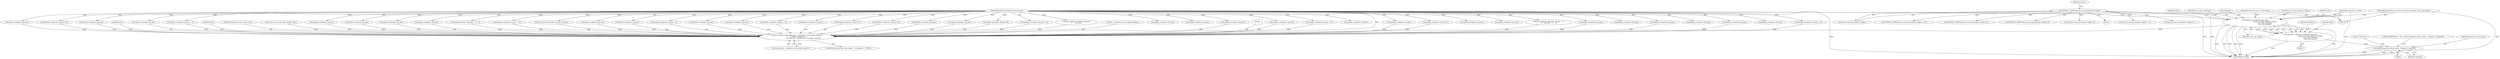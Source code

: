 digraph "0_tcpdump_3c8a2b0e91d8d8947e89384dacf6b54673083e71@pointer" {
"1003087" [label="(Call,signature_verify(ndo, pptr, plen,\n                                            obj_ptr.rsvp_obj_integrity->digest,\n                                            rsvp_clear_checksum,\n                                            rsvp_com_header))"];
"1000143" [label="(MethodParameterIn,netdissect_options *ndo)"];
"1000144" [label="(MethodParameterIn,const u_char *pptr)"];
"1000145" [label="(MethodParameterIn,u_int plen)"];
"1003053" [label="(Call,EXTRACT_32BITS(obj_ptr.rsvp_obj_integrity->digest))"];
"1000149" [label="(MethodParameterIn,const struct rsvp_common_header *rsvp_com_header)"];
"1003085" [label="(Call,sigcheck = signature_verify(ndo, pptr, plen,\n                                            obj_ptr.rsvp_obj_integrity->digest,\n                                            rsvp_clear_checksum,\n                                            rsvp_com_header))"];
"1003103" [label="(Call,tok2str(signature_check_values, \"Unknown\", sigcheck))"];
"1003355" [label="(Call,print_unknown_data(ndo, tptr + sizeof(struct rsvp_object_header), \"\n\t    \", /* FIXME indentation */\n                               rsvp_obj_len - sizeof(struct rsvp_object_header)))"];
"1002981" [label="(Block,)"];
"1003103" [label="(Call,tok2str(signature_check_values, \"Unknown\", sigcheck))"];
"1003053" [label="(Call,EXTRACT_32BITS(obj_ptr.rsvp_obj_integrity->digest))"];
"1000532" [label="(Call,ipaddr_string(ndo, obj_tptr))"];
"1000577" [label="(Call,ipaddr_string(ndo, obj_tptr + 8))"];
"1000909" [label="(Call,ip6addr_string(ndo, obj_tptr))"];
"1000149" [label="(MethodParameterIn,const struct rsvp_common_header *rsvp_com_header)"];
"1001012" [label="(Call,ipaddr_string(ndo, obj_tptr))"];
"1003091" [label="(Call,obj_ptr.rsvp_obj_integrity->digest)"];
"1003357" [label="(Call,tptr + sizeof(struct rsvp_object_header))"];
"1002353" [label="(Call,ipaddr_string(ndo, obj_tptr+8))"];
"1003106" [label="(Identifier,sigcheck)"];
"1002312" [label="(Call,ipaddr_string(ndo, obj_tptr))"];
"1003052" [label="(Block,)"];
"1003088" [label="(Identifier,ndo)"];
"1003085" [label="(Call,sigcheck = signature_verify(ndo, pptr, plen,\n                                            obj_ptr.rsvp_obj_integrity->digest,\n                                            rsvp_clear_checksum,\n                                            rsvp_com_header))"];
"1001023" [label="(Call,ipaddr_string(ndo, obj_tptr+8))"];
"1001788" [label="(Call,ip6addr_string(ndo, obj_tptr + 4))"];
"1000145" [label="(MethodParameterIn,u_int plen)"];
"1003339" [label="(Call,print_unknown_data(ndo, obj_tptr, \"\n\t    \", obj_tlen))"];
"1001957" [label="(Call,ip6addr_string(ndo, obj_tptr))"];
"1003361" [label="(Literal,\"\n\t    \")"];
"1002269" [label="(Call,ip6addr_string(ndo, obj_tptr))"];
"1003078" [label="(Call,obj_ptr.rsvp_obj_integrity->digest + 12)"];
"1003064" [label="(Identifier,obj_ptr)"];
"1003061" [label="(Call,obj_ptr.rsvp_obj_integrity->digest+4)"];
"1000642" [label="(Call,ip6addr_string(ndo, obj_tptr))"];
"1000408" [label="(Call,ip6addr_string(ndo, obj_tptr))"];
"1003356" [label="(Identifier,ndo)"];
"1001403" [label="(Call,ipaddr_string(ndo, obj_tptr+2))"];
"1002884" [label="(Call,print_unknown_data(ndo, obj_tptr + 2, \"\n\t\t\", *(obj_tptr + 1) - 2))"];
"1000361" [label="(Call,ipaddr_string(ndo, obj_tptr))"];
"1003101" [label="(Block,)"];
"1000144" [label="(MethodParameterIn,const u_char *pptr)"];
"1003355" [label="(Call,print_unknown_data(ndo, tptr + sizeof(struct rsvp_object_header), \"\n\t    \", /* FIXME indentation */\n                               rsvp_obj_len - sizeof(struct rsvp_object_header)))"];
"1000143" [label="(MethodParameterIn,netdissect_options *ndo)"];
"1002756" [label="(Call,ip6addr_string(ndo, obj_tptr))"];
"1003098" [label="(Call,ND_PRINT((ndo, \" (%s)\", tok2str(signature_check_values, \"Unknown\", sigcheck))))"];
"1000939" [label="(Call,ip6addr_string(ndo, obj_tptr))"];
"1002209" [label="(Call,ip6addr_string(ndo, obj_tptr))"];
"1003089" [label="(Identifier,pptr)"];
"1003288" [label="(Call,ipaddr_string(ndo, obj_tptr))"];
"1000461" [label="(Call,ip6addr_string(ndo, obj_tptr))"];
"1003087" [label="(Call,signature_verify(ndo, pptr, plen,\n                                            obj_ptr.rsvp_obj_integrity->digest,\n                                            rsvp_clear_checksum,\n                                            rsvp_com_header))"];
"1002280" [label="(Call,ip6addr_string(ndo, obj_tptr+20))"];
"1002239" [label="(Call,ipaddr_string(ndo, obj_tptr))"];
"1003077" [label="(Call,EXTRACT_32BITS(obj_ptr.rsvp_obj_integrity->digest + 12))"];
"1000679" [label="(Call,ipaddr_string(ndo, obj_tptr))"];
"1003398" [label="(MethodReturn,RET)"];
"1000540" [label="(Call,ipaddr_string(ndo, obj_tptr + 8))"];
"1002179" [label="(Call,ip6addr_string(ndo, obj_tptr))"];
"1003362" [label="(Call,rsvp_obj_len - sizeof(struct rsvp_object_header))"];
"1002584" [label="(Call,ipaddr_string(ndo, obj_tptr))"];
"1002342" [label="(Call,ipaddr_string(ndo, obj_tptr))"];
"1000982" [label="(Call,ipaddr_string(ndo, obj_tptr))"];
"1003054" [label="(Call,obj_ptr.rsvp_obj_integrity->digest)"];
"1000879" [label="(Call,ipaddr_string(ndo, obj_tptr))"];
"1003096" [label="(Identifier,rsvp_clear_checksum)"];
"1000950" [label="(Call,ip6addr_string(ndo, obj_tptr+20))"];
"1003086" [label="(Identifier,sigcheck)"];
"1003100" [label="(Identifier,ndo)"];
"1000569" [label="(Call,ipaddr_string(ndo, obj_tptr))"];
"1003367" [label="(Identifier,tptr)"];
"1002149" [label="(Call,ipaddr_string(ndo, obj_tptr))"];
"1000146" [label="(MethodParameterIn,const u_char *tptr)"];
"1003097" [label="(Identifier,rsvp_com_header)"];
"1003104" [label="(Identifier,signature_check_values)"];
"1001612" [label="(Call,safeputchar(ndo, *(obj_tptr + 4 + i)))"];
"1003313" [label="(Call,ip6addr_string(ndo, obj_tptr))"];
"1003090" [label="(Identifier,plen)"];
"1000469" [label="(Call,ip6addr_string(ndo, obj_tptr + 20))"];
"1002105" [label="(Call,rsvp_intserv_print(ndo, obj_tptr, obj_tlen))"];
"1003105" [label="(Literal,\"Unknown\")"];
"1000182" [label="(Call,(const struct rsvp_object_header *)tptr)"];
"1002587" [label="(Call,ipaddr_string(ndo, obj_tptr + 4))"];
"1003060" [label="(Call,EXTRACT_32BITS(obj_ptr.rsvp_obj_integrity->digest+4))"];
"1002666" [label="(Call,ipaddr_string(ndo, obj_tptr))"];
"1003069" [label="(Call,EXTRACT_32BITS(obj_ptr.rsvp_obj_integrity->digest+8))"];
"1001921" [label="(Call,ipaddr_string(ndo, obj_tptr))"];
"1003070" [label="(Call,obj_ptr.rsvp_obj_integrity->digest+8)"];
"1003345" [label="(ControlStructure,if (ndo->ndo_vflag > 1 || hexdump == TRUE))"];
"1001767" [label="(Call,ipaddr_string(ndo, obj_tptr + 4))"];
"1000707" [label="(Call,ip6addr_string(ndo, obj_tptr))"];
"1000614" [label="(Call,ipaddr_string(ndo, obj_tptr))"];
"1000504" [label="(Call,ip6addr_string(ndo, obj_tptr + 8))"];
"1003087" -> "1003085"  [label="AST: "];
"1003087" -> "1003097"  [label="CFG: "];
"1003088" -> "1003087"  [label="AST: "];
"1003089" -> "1003087"  [label="AST: "];
"1003090" -> "1003087"  [label="AST: "];
"1003091" -> "1003087"  [label="AST: "];
"1003096" -> "1003087"  [label="AST: "];
"1003097" -> "1003087"  [label="AST: "];
"1003085" -> "1003087"  [label="CFG: "];
"1003087" -> "1003398"  [label="DDG: "];
"1003087" -> "1003398"  [label="DDG: "];
"1003087" -> "1003398"  [label="DDG: "];
"1003087" -> "1003398"  [label="DDG: "];
"1003087" -> "1003398"  [label="DDG: "];
"1003087" -> "1003398"  [label="DDG: "];
"1003087" -> "1003085"  [label="DDG: "];
"1003087" -> "1003085"  [label="DDG: "];
"1003087" -> "1003085"  [label="DDG: "];
"1003087" -> "1003085"  [label="DDG: "];
"1003087" -> "1003085"  [label="DDG: "];
"1003087" -> "1003085"  [label="DDG: "];
"1000143" -> "1003087"  [label="DDG: "];
"1000144" -> "1003087"  [label="DDG: "];
"1000145" -> "1003087"  [label="DDG: "];
"1003053" -> "1003087"  [label="DDG: "];
"1000149" -> "1003087"  [label="DDG: "];
"1003087" -> "1003355"  [label="DDG: "];
"1000143" -> "1000142"  [label="AST: "];
"1000143" -> "1003398"  [label="DDG: "];
"1000143" -> "1000361"  [label="DDG: "];
"1000143" -> "1000408"  [label="DDG: "];
"1000143" -> "1000461"  [label="DDG: "];
"1000143" -> "1000469"  [label="DDG: "];
"1000143" -> "1000504"  [label="DDG: "];
"1000143" -> "1000532"  [label="DDG: "];
"1000143" -> "1000540"  [label="DDG: "];
"1000143" -> "1000569"  [label="DDG: "];
"1000143" -> "1000577"  [label="DDG: "];
"1000143" -> "1000614"  [label="DDG: "];
"1000143" -> "1000642"  [label="DDG: "];
"1000143" -> "1000679"  [label="DDG: "];
"1000143" -> "1000707"  [label="DDG: "];
"1000143" -> "1000879"  [label="DDG: "];
"1000143" -> "1000909"  [label="DDG: "];
"1000143" -> "1000939"  [label="DDG: "];
"1000143" -> "1000950"  [label="DDG: "];
"1000143" -> "1000982"  [label="DDG: "];
"1000143" -> "1001012"  [label="DDG: "];
"1000143" -> "1001023"  [label="DDG: "];
"1000143" -> "1001403"  [label="DDG: "];
"1000143" -> "1001612"  [label="DDG: "];
"1000143" -> "1001767"  [label="DDG: "];
"1000143" -> "1001788"  [label="DDG: "];
"1000143" -> "1001921"  [label="DDG: "];
"1000143" -> "1001957"  [label="DDG: "];
"1000143" -> "1002105"  [label="DDG: "];
"1000143" -> "1002149"  [label="DDG: "];
"1000143" -> "1002179"  [label="DDG: "];
"1000143" -> "1002209"  [label="DDG: "];
"1000143" -> "1002239"  [label="DDG: "];
"1000143" -> "1002269"  [label="DDG: "];
"1000143" -> "1002280"  [label="DDG: "];
"1000143" -> "1002312"  [label="DDG: "];
"1000143" -> "1002342"  [label="DDG: "];
"1000143" -> "1002353"  [label="DDG: "];
"1000143" -> "1002584"  [label="DDG: "];
"1000143" -> "1002587"  [label="DDG: "];
"1000143" -> "1002666"  [label="DDG: "];
"1000143" -> "1002756"  [label="DDG: "];
"1000143" -> "1002884"  [label="DDG: "];
"1000143" -> "1003288"  [label="DDG: "];
"1000143" -> "1003313"  [label="DDG: "];
"1000143" -> "1003339"  [label="DDG: "];
"1000143" -> "1003355"  [label="DDG: "];
"1000144" -> "1000142"  [label="AST: "];
"1000144" -> "1003398"  [label="DDG: "];
"1000145" -> "1000142"  [label="AST: "];
"1000145" -> "1003398"  [label="DDG: "];
"1003053" -> "1003052"  [label="AST: "];
"1003053" -> "1003054"  [label="CFG: "];
"1003054" -> "1003053"  [label="AST: "];
"1003064" -> "1003053"  [label="CFG: "];
"1003053" -> "1003398"  [label="DDG: "];
"1003053" -> "1003060"  [label="DDG: "];
"1003053" -> "1003061"  [label="DDG: "];
"1003053" -> "1003069"  [label="DDG: "];
"1003053" -> "1003070"  [label="DDG: "];
"1003053" -> "1003077"  [label="DDG: "];
"1003053" -> "1003078"  [label="DDG: "];
"1000149" -> "1000142"  [label="AST: "];
"1000149" -> "1003398"  [label="DDG: "];
"1003085" -> "1002981"  [label="AST: "];
"1003086" -> "1003085"  [label="AST: "];
"1003100" -> "1003085"  [label="CFG: "];
"1003085" -> "1003398"  [label="DDG: "];
"1003085" -> "1003103"  [label="DDG: "];
"1003103" -> "1003101"  [label="AST: "];
"1003103" -> "1003106"  [label="CFG: "];
"1003104" -> "1003103"  [label="AST: "];
"1003105" -> "1003103"  [label="AST: "];
"1003106" -> "1003103"  [label="AST: "];
"1003098" -> "1003103"  [label="CFG: "];
"1003103" -> "1003398"  [label="DDG: "];
"1003103" -> "1003398"  [label="DDG: "];
"1003103" -> "1003398"  [label="DDG: "];
"1003355" -> "1003345"  [label="AST: "];
"1003355" -> "1003362"  [label="CFG: "];
"1003356" -> "1003355"  [label="AST: "];
"1003357" -> "1003355"  [label="AST: "];
"1003361" -> "1003355"  [label="AST: "];
"1003362" -> "1003355"  [label="AST: "];
"1003367" -> "1003355"  [label="CFG: "];
"1002756" -> "1003355"  [label="DDG: "];
"1001023" -> "1003355"  [label="DDG: "];
"1002179" -> "1003355"  [label="DDG: "];
"1002105" -> "1003355"  [label="DDG: "];
"1000408" -> "1003355"  [label="DDG: "];
"1000679" -> "1003355"  [label="DDG: "];
"1002239" -> "1003355"  [label="DDG: "];
"1001403" -> "1003355"  [label="DDG: "];
"1002587" -> "1003355"  [label="DDG: "];
"1003313" -> "1003355"  [label="DDG: "];
"1000614" -> "1003355"  [label="DDG: "];
"1000982" -> "1003355"  [label="DDG: "];
"1000879" -> "1003355"  [label="DDG: "];
"1003288" -> "1003355"  [label="DDG: "];
"1000642" -> "1003355"  [label="DDG: "];
"1002666" -> "1003355"  [label="DDG: "];
"1001921" -> "1003355"  [label="DDG: "];
"1001957" -> "1003355"  [label="DDG: "];
"1000707" -> "1003355"  [label="DDG: "];
"1002353" -> "1003355"  [label="DDG: "];
"1003339" -> "1003355"  [label="DDG: "];
"1002280" -> "1003355"  [label="DDG: "];
"1000577" -> "1003355"  [label="DDG: "];
"1002209" -> "1003355"  [label="DDG: "];
"1000950" -> "1003355"  [label="DDG: "];
"1000909" -> "1003355"  [label="DDG: "];
"1000504" -> "1003355"  [label="DDG: "];
"1002149" -> "1003355"  [label="DDG: "];
"1000361" -> "1003355"  [label="DDG: "];
"1001767" -> "1003355"  [label="DDG: "];
"1002312" -> "1003355"  [label="DDG: "];
"1001612" -> "1003355"  [label="DDG: "];
"1002884" -> "1003355"  [label="DDG: "];
"1000469" -> "1003355"  [label="DDG: "];
"1000540" -> "1003355"  [label="DDG: "];
"1001788" -> "1003355"  [label="DDG: "];
"1000146" -> "1003355"  [label="DDG: "];
"1000182" -> "1003355"  [label="DDG: "];
"1003362" -> "1003355"  [label="DDG: "];
}
